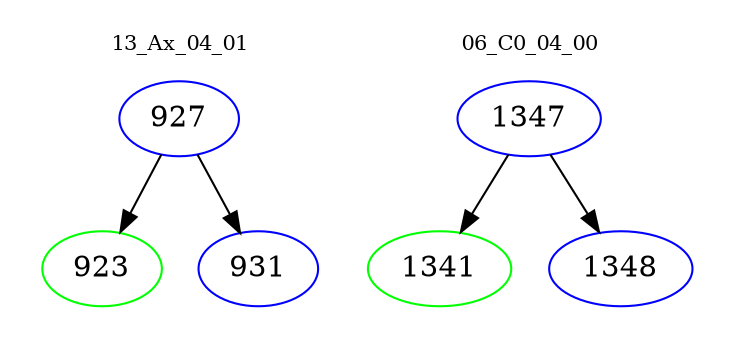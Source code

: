 digraph{
subgraph cluster_0 {
color = white
label = "13_Ax_04_01";
fontsize=10;
T0_927 [label="927", color="blue"]
T0_927 -> T0_923 [color="black"]
T0_923 [label="923", color="green"]
T0_927 -> T0_931 [color="black"]
T0_931 [label="931", color="blue"]
}
subgraph cluster_1 {
color = white
label = "06_C0_04_00";
fontsize=10;
T1_1347 [label="1347", color="blue"]
T1_1347 -> T1_1341 [color="black"]
T1_1341 [label="1341", color="green"]
T1_1347 -> T1_1348 [color="black"]
T1_1348 [label="1348", color="blue"]
}
}
